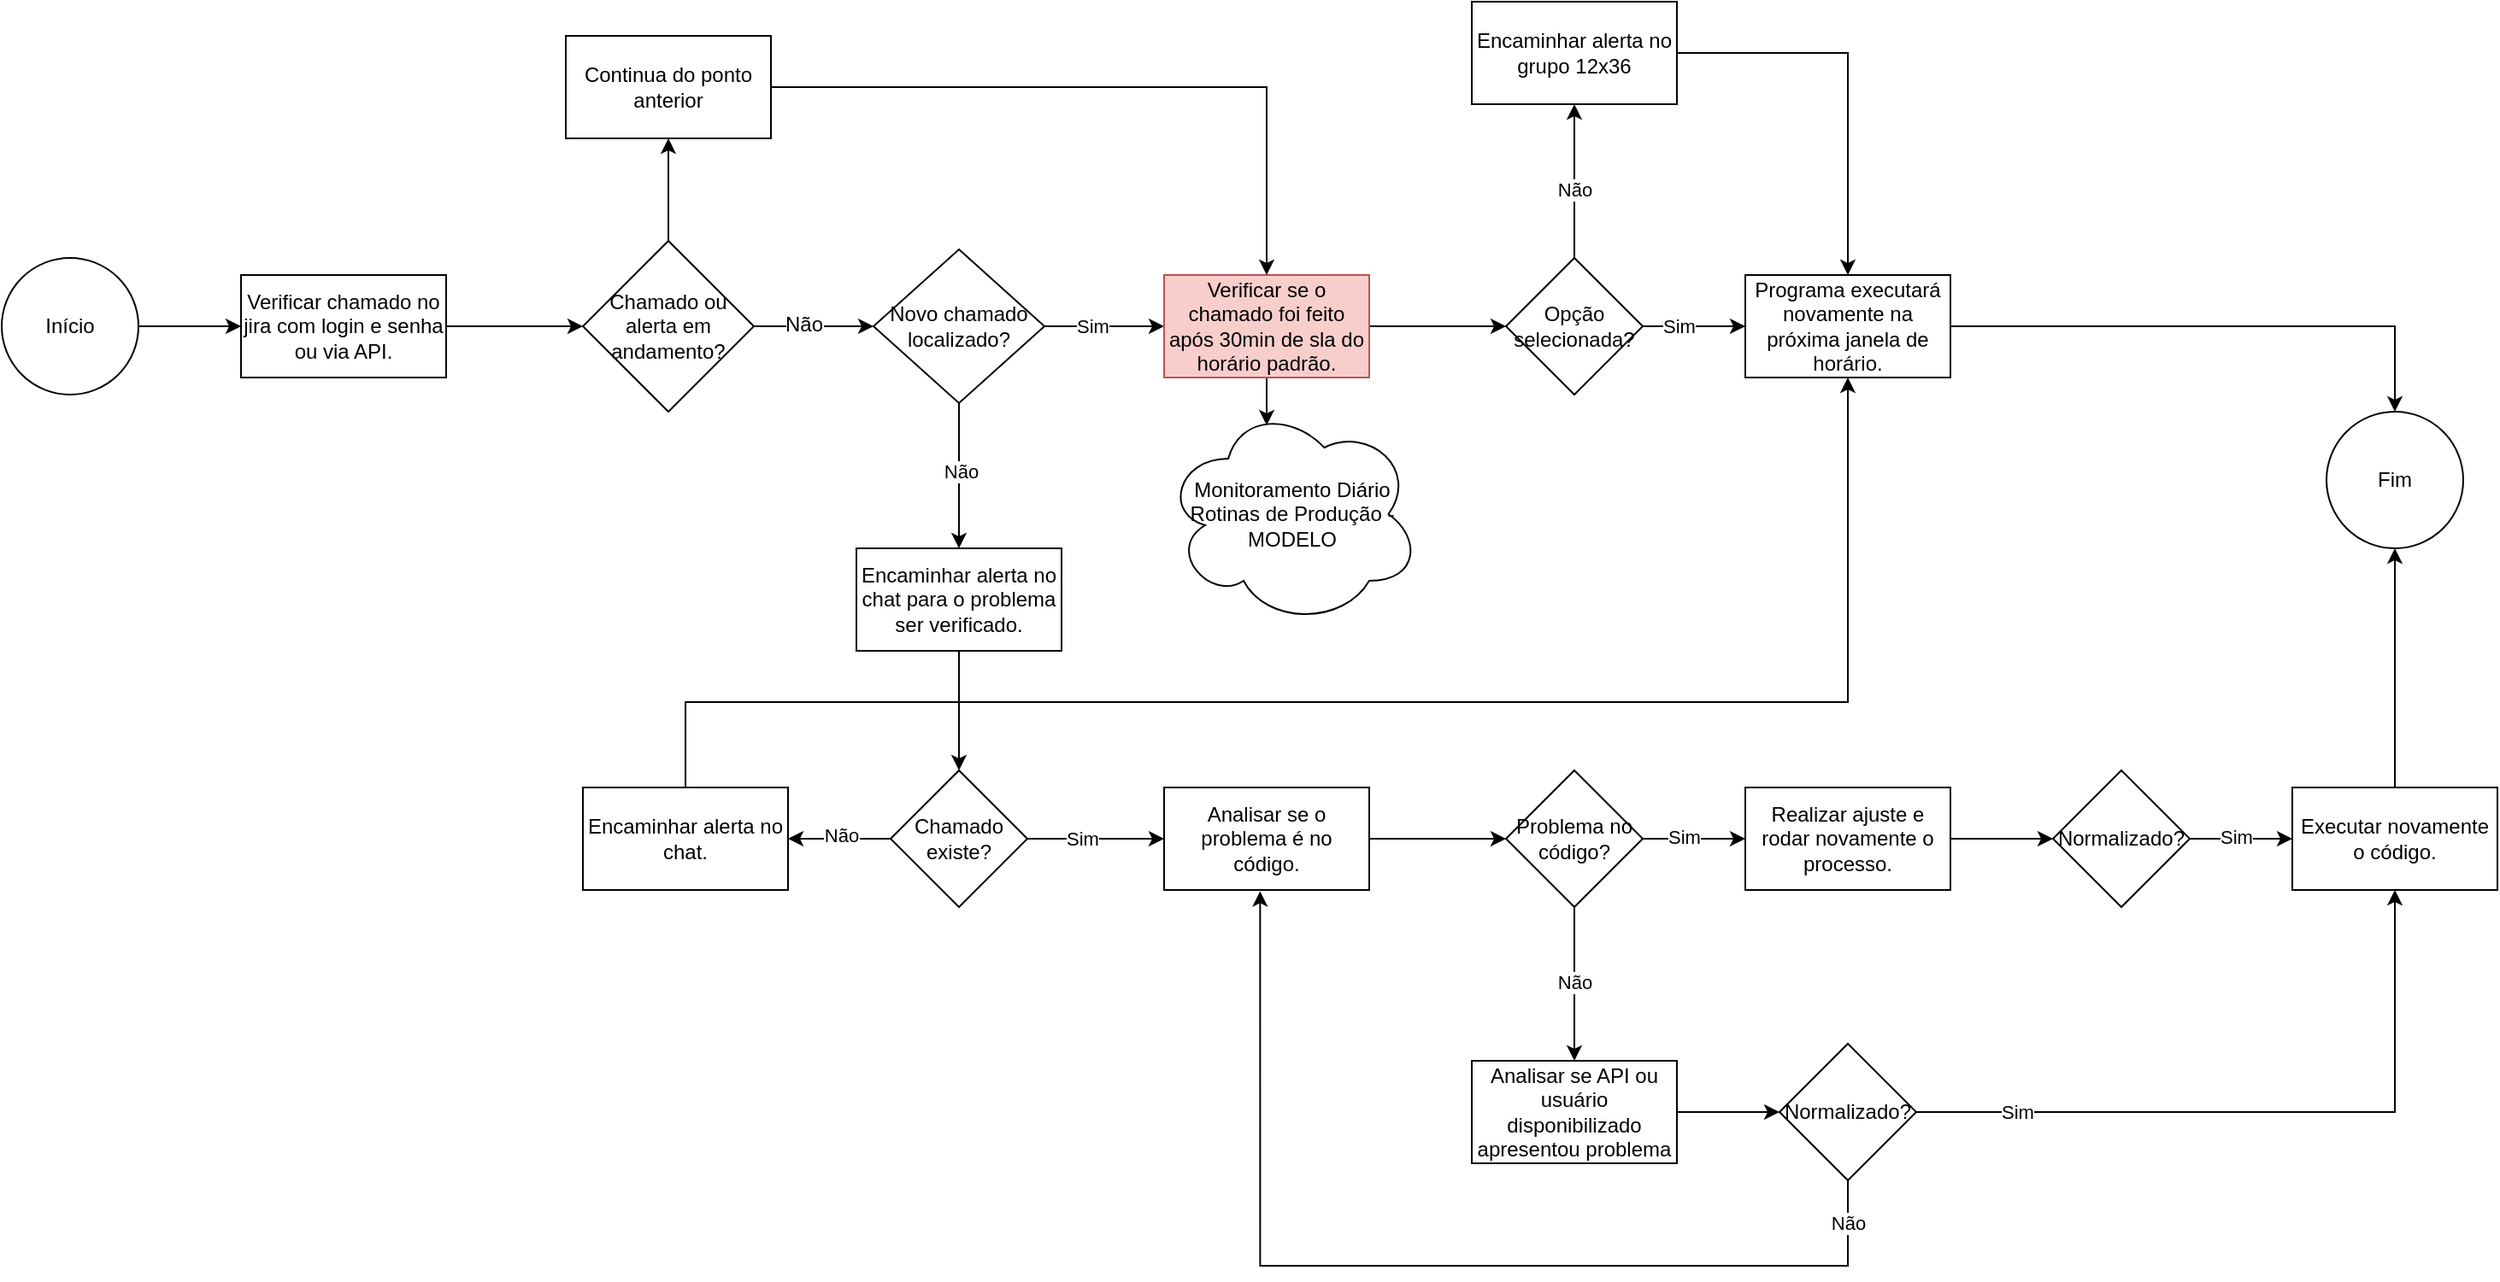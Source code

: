 <mxfile version="25.0.3">
  <diagram name="Página-1" id="F458EmQWVKPjQZFELhoP">
    <mxGraphModel dx="1646" dy="469" grid="1" gridSize="10" guides="1" tooltips="1" connect="1" arrows="1" fold="1" page="1" pageScale="1" pageWidth="827" pageHeight="1169" math="0" shadow="0">
      <root>
        <mxCell id="0" />
        <mxCell id="1" parent="0" />
        <mxCell id="_PxMtBCPO3ROkF5QjthU-3" value="" style="edgeStyle=orthogonalEdgeStyle;rounded=0;orthogonalLoop=1;jettySize=auto;html=1;exitX=1;exitY=0.5;exitDx=0;exitDy=0;" edge="1" parent="1" source="_PxMtBCPO3ROkF5QjthU-1" target="_PxMtBCPO3ROkF5QjthU-2">
          <mxGeometry relative="1" as="geometry">
            <mxPoint x="-50" y="315" as="sourcePoint" />
          </mxGeometry>
        </mxCell>
        <mxCell id="_PxMtBCPO3ROkF5QjthU-1" value="Início" style="ellipse;whiteSpace=wrap;html=1;aspect=fixed;" vertex="1" parent="1">
          <mxGeometry x="-130" y="270" width="80" height="80" as="geometry" />
        </mxCell>
        <mxCell id="_PxMtBCPO3ROkF5QjthU-75" value="" style="edgeStyle=orthogonalEdgeStyle;rounded=0;orthogonalLoop=1;jettySize=auto;html=1;fontFamily=Helvetica;fontSize=12;fontColor=default;" edge="1" parent="1" source="_PxMtBCPO3ROkF5QjthU-2" target="_PxMtBCPO3ROkF5QjthU-74">
          <mxGeometry relative="1" as="geometry" />
        </mxCell>
        <mxCell id="_PxMtBCPO3ROkF5QjthU-2" value="Verificar chamado no jira com login e senha ou via API." style="whiteSpace=wrap;html=1;" vertex="1" parent="1">
          <mxGeometry x="10" y="280" width="120" height="60" as="geometry" />
        </mxCell>
        <mxCell id="_PxMtBCPO3ROkF5QjthU-10" value="" style="edgeStyle=orthogonalEdgeStyle;rounded=0;orthogonalLoop=1;jettySize=auto;html=1;" edge="1" parent="1" source="_PxMtBCPO3ROkF5QjthU-4" target="_PxMtBCPO3ROkF5QjthU-9">
          <mxGeometry relative="1" as="geometry" />
        </mxCell>
        <mxCell id="_PxMtBCPO3ROkF5QjthU-14" value="Não" style="edgeLabel;html=1;align=center;verticalAlign=middle;resizable=0;points=[];" vertex="1" connectable="0" parent="_PxMtBCPO3ROkF5QjthU-10">
          <mxGeometry x="-0.076" y="1" relative="1" as="geometry">
            <mxPoint as="offset" />
          </mxGeometry>
        </mxCell>
        <mxCell id="_PxMtBCPO3ROkF5QjthU-12" value="" style="edgeStyle=orthogonalEdgeStyle;rounded=0;orthogonalLoop=1;jettySize=auto;html=1;" edge="1" parent="1" source="_PxMtBCPO3ROkF5QjthU-4" target="_PxMtBCPO3ROkF5QjthU-11">
          <mxGeometry relative="1" as="geometry" />
        </mxCell>
        <mxCell id="_PxMtBCPO3ROkF5QjthU-13" value="Sim" style="edgeLabel;html=1;align=center;verticalAlign=middle;resizable=0;points=[];" vertex="1" connectable="0" parent="_PxMtBCPO3ROkF5QjthU-12">
          <mxGeometry x="-0.214" relative="1" as="geometry">
            <mxPoint as="offset" />
          </mxGeometry>
        </mxCell>
        <mxCell id="_PxMtBCPO3ROkF5QjthU-4" value="Novo chamado localizado?" style="rhombus;whiteSpace=wrap;html=1;" vertex="1" parent="1">
          <mxGeometry x="380" y="265" width="100" height="90" as="geometry" />
        </mxCell>
        <mxCell id="_PxMtBCPO3ROkF5QjthU-16" value="" style="edgeStyle=orthogonalEdgeStyle;rounded=0;orthogonalLoop=1;jettySize=auto;html=1;" edge="1" parent="1" source="_PxMtBCPO3ROkF5QjthU-9" target="_PxMtBCPO3ROkF5QjthU-15">
          <mxGeometry relative="1" as="geometry" />
        </mxCell>
        <mxCell id="_PxMtBCPO3ROkF5QjthU-9" value="Encaminhar alerta no chat para o problema ser verificado." style="whiteSpace=wrap;html=1;" vertex="1" parent="1">
          <mxGeometry x="370" y="440" width="120" height="60" as="geometry" />
        </mxCell>
        <mxCell id="_PxMtBCPO3ROkF5QjthU-32" value="" style="edgeStyle=orthogonalEdgeStyle;rounded=0;orthogonalLoop=1;jettySize=auto;html=1;" edge="1" parent="1" source="_PxMtBCPO3ROkF5QjthU-11" target="_PxMtBCPO3ROkF5QjthU-31">
          <mxGeometry relative="1" as="geometry" />
        </mxCell>
        <mxCell id="_PxMtBCPO3ROkF5QjthU-64" value="" style="edgeStyle=orthogonalEdgeStyle;rounded=0;orthogonalLoop=1;jettySize=auto;html=1;entryX=0.4;entryY=0.1;entryDx=0;entryDy=0;entryPerimeter=0;" edge="1" parent="1" source="_PxMtBCPO3ROkF5QjthU-11" target="_PxMtBCPO3ROkF5QjthU-69">
          <mxGeometry relative="1" as="geometry">
            <mxPoint x="610" y="200" as="targetPoint" />
          </mxGeometry>
        </mxCell>
        <mxCell id="_PxMtBCPO3ROkF5QjthU-11" value="Verificar se o chamado foi feito após 30min de sla do horário padrão." style="whiteSpace=wrap;html=1;fillColor=#f8cecc;strokeColor=#b85450;" vertex="1" parent="1">
          <mxGeometry x="550" y="280" width="120" height="60" as="geometry" />
        </mxCell>
        <mxCell id="_PxMtBCPO3ROkF5QjthU-18" value="" style="edgeStyle=orthogonalEdgeStyle;rounded=0;orthogonalLoop=1;jettySize=auto;html=1;" edge="1" parent="1" source="_PxMtBCPO3ROkF5QjthU-15" target="_PxMtBCPO3ROkF5QjthU-17">
          <mxGeometry relative="1" as="geometry" />
        </mxCell>
        <mxCell id="_PxMtBCPO3ROkF5QjthU-19" value="Sim" style="edgeLabel;html=1;align=center;verticalAlign=middle;resizable=0;points=[];" vertex="1" connectable="0" parent="_PxMtBCPO3ROkF5QjthU-18">
          <mxGeometry x="-0.214" relative="1" as="geometry">
            <mxPoint as="offset" />
          </mxGeometry>
        </mxCell>
        <mxCell id="_PxMtBCPO3ROkF5QjthU-21" value="" style="edgeStyle=orthogonalEdgeStyle;rounded=0;orthogonalLoop=1;jettySize=auto;html=1;" edge="1" parent="1" source="_PxMtBCPO3ROkF5QjthU-15" target="_PxMtBCPO3ROkF5QjthU-20">
          <mxGeometry relative="1" as="geometry" />
        </mxCell>
        <mxCell id="_PxMtBCPO3ROkF5QjthU-22" value="Não" style="edgeLabel;html=1;align=center;verticalAlign=middle;resizable=0;points=[];" vertex="1" connectable="0" parent="_PxMtBCPO3ROkF5QjthU-21">
          <mxGeometry x="-0.025" y="-2" relative="1" as="geometry">
            <mxPoint as="offset" />
          </mxGeometry>
        </mxCell>
        <mxCell id="_PxMtBCPO3ROkF5QjthU-15" value="Chamado existe?" style="rhombus;whiteSpace=wrap;html=1;" vertex="1" parent="1">
          <mxGeometry x="390" y="570" width="80" height="80" as="geometry" />
        </mxCell>
        <mxCell id="_PxMtBCPO3ROkF5QjthU-24" value="" style="edgeStyle=orthogonalEdgeStyle;rounded=0;orthogonalLoop=1;jettySize=auto;html=1;" edge="1" parent="1" source="_PxMtBCPO3ROkF5QjthU-17" target="_PxMtBCPO3ROkF5QjthU-23">
          <mxGeometry relative="1" as="geometry" />
        </mxCell>
        <mxCell id="_PxMtBCPO3ROkF5QjthU-17" value="Analisar se o problema é no código." style="whiteSpace=wrap;html=1;" vertex="1" parent="1">
          <mxGeometry x="550" y="580" width="120" height="60" as="geometry" />
        </mxCell>
        <mxCell id="_PxMtBCPO3ROkF5QjthU-62" style="edgeStyle=orthogonalEdgeStyle;rounded=0;orthogonalLoop=1;jettySize=auto;html=1;entryX=0.5;entryY=1;entryDx=0;entryDy=0;" edge="1" parent="1" source="_PxMtBCPO3ROkF5QjthU-20" target="_PxMtBCPO3ROkF5QjthU-33">
          <mxGeometry relative="1" as="geometry">
            <Array as="points">
              <mxPoint x="270" y="530" />
              <mxPoint x="950" y="530" />
            </Array>
          </mxGeometry>
        </mxCell>
        <mxCell id="_PxMtBCPO3ROkF5QjthU-20" value="Encaminhar alerta no chat." style="whiteSpace=wrap;html=1;" vertex="1" parent="1">
          <mxGeometry x="210" y="580" width="120" height="60" as="geometry" />
        </mxCell>
        <mxCell id="_PxMtBCPO3ROkF5QjthU-26" value="" style="edgeStyle=orthogonalEdgeStyle;rounded=0;orthogonalLoop=1;jettySize=auto;html=1;" edge="1" parent="1" source="_PxMtBCPO3ROkF5QjthU-23" target="_PxMtBCPO3ROkF5QjthU-25">
          <mxGeometry relative="1" as="geometry" />
        </mxCell>
        <mxCell id="_PxMtBCPO3ROkF5QjthU-27" value="Sim" style="edgeLabel;html=1;align=center;verticalAlign=middle;resizable=0;points=[];" vertex="1" connectable="0" parent="_PxMtBCPO3ROkF5QjthU-26">
          <mxGeometry x="-0.214" y="1" relative="1" as="geometry">
            <mxPoint as="offset" />
          </mxGeometry>
        </mxCell>
        <mxCell id="_PxMtBCPO3ROkF5QjthU-29" value="" style="edgeStyle=orthogonalEdgeStyle;rounded=0;orthogonalLoop=1;jettySize=auto;html=1;" edge="1" parent="1" source="_PxMtBCPO3ROkF5QjthU-23" target="_PxMtBCPO3ROkF5QjthU-28">
          <mxGeometry relative="1" as="geometry" />
        </mxCell>
        <mxCell id="_PxMtBCPO3ROkF5QjthU-30" value="Não" style="edgeLabel;html=1;align=center;verticalAlign=middle;resizable=0;points=[];" vertex="1" connectable="0" parent="_PxMtBCPO3ROkF5QjthU-29">
          <mxGeometry x="-0.038" relative="1" as="geometry">
            <mxPoint as="offset" />
          </mxGeometry>
        </mxCell>
        <mxCell id="_PxMtBCPO3ROkF5QjthU-23" value="Problema no código?" style="rhombus;whiteSpace=wrap;html=1;" vertex="1" parent="1">
          <mxGeometry x="750" y="570" width="80" height="80" as="geometry" />
        </mxCell>
        <mxCell id="_PxMtBCPO3ROkF5QjthU-46" value="" style="edgeStyle=orthogonalEdgeStyle;rounded=0;orthogonalLoop=1;jettySize=auto;html=1;" edge="1" parent="1" source="_PxMtBCPO3ROkF5QjthU-25" target="_PxMtBCPO3ROkF5QjthU-45">
          <mxGeometry relative="1" as="geometry" />
        </mxCell>
        <mxCell id="_PxMtBCPO3ROkF5QjthU-25" value="Realizar ajuste e rodar novamente o processo." style="whiteSpace=wrap;html=1;" vertex="1" parent="1">
          <mxGeometry x="890" y="580" width="120" height="60" as="geometry" />
        </mxCell>
        <mxCell id="_PxMtBCPO3ROkF5QjthU-42" value="" style="edgeStyle=orthogonalEdgeStyle;rounded=0;orthogonalLoop=1;jettySize=auto;html=1;" edge="1" parent="1" source="_PxMtBCPO3ROkF5QjthU-28" target="_PxMtBCPO3ROkF5QjthU-41">
          <mxGeometry relative="1" as="geometry" />
        </mxCell>
        <mxCell id="_PxMtBCPO3ROkF5QjthU-28" value="Analisar se API ou usuário disponibilizado apresentou problema" style="whiteSpace=wrap;html=1;" vertex="1" parent="1">
          <mxGeometry x="730" y="740" width="120" height="60" as="geometry" />
        </mxCell>
        <mxCell id="_PxMtBCPO3ROkF5QjthU-34" value="" style="edgeStyle=orthogonalEdgeStyle;rounded=0;orthogonalLoop=1;jettySize=auto;html=1;" edge="1" parent="1" source="_PxMtBCPO3ROkF5QjthU-31" target="_PxMtBCPO3ROkF5QjthU-33">
          <mxGeometry relative="1" as="geometry" />
        </mxCell>
        <mxCell id="_PxMtBCPO3ROkF5QjthU-36" value="Sim" style="edgeLabel;html=1;align=center;verticalAlign=middle;resizable=0;points=[];" vertex="1" connectable="0" parent="_PxMtBCPO3ROkF5QjthU-34">
          <mxGeometry x="-0.081" relative="1" as="geometry">
            <mxPoint x="-7" as="offset" />
          </mxGeometry>
        </mxCell>
        <mxCell id="_PxMtBCPO3ROkF5QjthU-66" value="" style="edgeStyle=orthogonalEdgeStyle;rounded=0;orthogonalLoop=1;jettySize=auto;html=1;" edge="1" parent="1" source="_PxMtBCPO3ROkF5QjthU-31" target="_PxMtBCPO3ROkF5QjthU-65">
          <mxGeometry relative="1" as="geometry" />
        </mxCell>
        <mxCell id="_PxMtBCPO3ROkF5QjthU-67" value="Não" style="edgeLabel;html=1;align=center;verticalAlign=middle;resizable=0;points=[];" vertex="1" connectable="0" parent="_PxMtBCPO3ROkF5QjthU-66">
          <mxGeometry x="-0.095" relative="1" as="geometry">
            <mxPoint as="offset" />
          </mxGeometry>
        </mxCell>
        <mxCell id="_PxMtBCPO3ROkF5QjthU-31" value="Opção selecionada?" style="rhombus;whiteSpace=wrap;html=1;" vertex="1" parent="1">
          <mxGeometry x="750" y="270" width="80" height="80" as="geometry" />
        </mxCell>
        <mxCell id="_PxMtBCPO3ROkF5QjthU-40" style="edgeStyle=orthogonalEdgeStyle;rounded=0;orthogonalLoop=1;jettySize=auto;html=1;entryX=0.5;entryY=0;entryDx=0;entryDy=0;" edge="1" parent="1" source="_PxMtBCPO3ROkF5QjthU-33" target="_PxMtBCPO3ROkF5QjthU-39">
          <mxGeometry relative="1" as="geometry" />
        </mxCell>
        <mxCell id="_PxMtBCPO3ROkF5QjthU-33" value="Programa executará novamente na próxima janela de horário." style="whiteSpace=wrap;html=1;" vertex="1" parent="1">
          <mxGeometry x="890" y="280" width="120" height="60" as="geometry" />
        </mxCell>
        <mxCell id="_PxMtBCPO3ROkF5QjthU-39" value="Fim" style="ellipse;whiteSpace=wrap;html=1;aspect=fixed;" vertex="1" parent="1">
          <mxGeometry x="1230" y="360" width="80" height="80" as="geometry" />
        </mxCell>
        <mxCell id="_PxMtBCPO3ROkF5QjthU-56" style="edgeStyle=orthogonalEdgeStyle;rounded=0;orthogonalLoop=1;jettySize=auto;html=1;entryX=0.5;entryY=1;entryDx=0;entryDy=0;" edge="1" parent="1" source="_PxMtBCPO3ROkF5QjthU-41" target="_PxMtBCPO3ROkF5QjthU-53">
          <mxGeometry relative="1" as="geometry" />
        </mxCell>
        <mxCell id="_PxMtBCPO3ROkF5QjthU-58" value="Sim" style="edgeLabel;html=1;align=center;verticalAlign=middle;resizable=0;points=[];" vertex="1" connectable="0" parent="_PxMtBCPO3ROkF5QjthU-56">
          <mxGeometry x="-0.712" relative="1" as="geometry">
            <mxPoint as="offset" />
          </mxGeometry>
        </mxCell>
        <mxCell id="_PxMtBCPO3ROkF5QjthU-41" value="Normalizado?" style="rhombus;whiteSpace=wrap;html=1;" vertex="1" parent="1">
          <mxGeometry x="910" y="730" width="80" height="80" as="geometry" />
        </mxCell>
        <mxCell id="_PxMtBCPO3ROkF5QjthU-54" value="" style="edgeStyle=orthogonalEdgeStyle;rounded=0;orthogonalLoop=1;jettySize=auto;html=1;" edge="1" parent="1" source="_PxMtBCPO3ROkF5QjthU-45" target="_PxMtBCPO3ROkF5QjthU-53">
          <mxGeometry relative="1" as="geometry" />
        </mxCell>
        <mxCell id="_PxMtBCPO3ROkF5QjthU-55" value="Sim" style="edgeLabel;html=1;align=center;verticalAlign=middle;resizable=0;points=[];" vertex="1" connectable="0" parent="_PxMtBCPO3ROkF5QjthU-54">
          <mxGeometry x="-0.119" y="1" relative="1" as="geometry">
            <mxPoint as="offset" />
          </mxGeometry>
        </mxCell>
        <mxCell id="_PxMtBCPO3ROkF5QjthU-45" value="Normalizado?" style="rhombus;whiteSpace=wrap;html=1;" vertex="1" parent="1">
          <mxGeometry x="1070" y="570" width="80" height="80" as="geometry" />
        </mxCell>
        <mxCell id="_PxMtBCPO3ROkF5QjthU-61" style="edgeStyle=orthogonalEdgeStyle;rounded=0;orthogonalLoop=1;jettySize=auto;html=1;entryX=0.5;entryY=1;entryDx=0;entryDy=0;" edge="1" parent="1" source="_PxMtBCPO3ROkF5QjthU-53" target="_PxMtBCPO3ROkF5QjthU-39">
          <mxGeometry relative="1" as="geometry" />
        </mxCell>
        <mxCell id="_PxMtBCPO3ROkF5QjthU-53" value="Executar novamente o código." style="whiteSpace=wrap;html=1;" vertex="1" parent="1">
          <mxGeometry x="1210" y="580" width="120" height="60" as="geometry" />
        </mxCell>
        <mxCell id="_PxMtBCPO3ROkF5QjthU-59" style="edgeStyle=orthogonalEdgeStyle;rounded=0;orthogonalLoop=1;jettySize=auto;html=1;entryX=0.468;entryY=1.012;entryDx=0;entryDy=0;entryPerimeter=0;" edge="1" parent="1" source="_PxMtBCPO3ROkF5QjthU-41" target="_PxMtBCPO3ROkF5QjthU-17">
          <mxGeometry relative="1" as="geometry">
            <Array as="points">
              <mxPoint x="950" y="860" />
              <mxPoint x="606" y="860" />
            </Array>
          </mxGeometry>
        </mxCell>
        <mxCell id="_PxMtBCPO3ROkF5QjthU-60" value="Não" style="edgeLabel;html=1;align=center;verticalAlign=middle;resizable=0;points=[];" vertex="1" connectable="0" parent="_PxMtBCPO3ROkF5QjthU-59">
          <mxGeometry x="-0.918" relative="1" as="geometry">
            <mxPoint as="offset" />
          </mxGeometry>
        </mxCell>
        <mxCell id="_PxMtBCPO3ROkF5QjthU-70" style="edgeStyle=orthogonalEdgeStyle;rounded=0;orthogonalLoop=1;jettySize=auto;html=1;fontFamily=Helvetica;fontSize=12;fontColor=default;" edge="1" parent="1" source="_PxMtBCPO3ROkF5QjthU-65" target="_PxMtBCPO3ROkF5QjthU-33">
          <mxGeometry relative="1" as="geometry" />
        </mxCell>
        <mxCell id="_PxMtBCPO3ROkF5QjthU-65" value="Encaminhar alerta no grupo 12x36" style="whiteSpace=wrap;html=1;" vertex="1" parent="1">
          <mxGeometry x="730" y="120" width="120" height="60" as="geometry" />
        </mxCell>
        <mxCell id="_PxMtBCPO3ROkF5QjthU-69" value="Monitoramento Diário Rotinas de Produção - MODELO" style="ellipse;shape=cloud;whiteSpace=wrap;html=1;" vertex="1" parent="1">
          <mxGeometry x="550" y="355" width="150" height="130" as="geometry" />
        </mxCell>
        <mxCell id="_PxMtBCPO3ROkF5QjthU-76" value="" style="edgeStyle=orthogonalEdgeStyle;rounded=0;orthogonalLoop=1;jettySize=auto;html=1;fontFamily=Helvetica;fontSize=12;fontColor=default;" edge="1" parent="1" source="_PxMtBCPO3ROkF5QjthU-74" target="_PxMtBCPO3ROkF5QjthU-4">
          <mxGeometry relative="1" as="geometry" />
        </mxCell>
        <mxCell id="_PxMtBCPO3ROkF5QjthU-78" value="Não" style="edgeLabel;html=1;align=center;verticalAlign=middle;resizable=0;points=[];strokeColor=default;fontFamily=Helvetica;fontSize=12;fontColor=default;fillColor=default;" vertex="1" connectable="0" parent="_PxMtBCPO3ROkF5QjthU-76">
          <mxGeometry x="-0.184" y="1" relative="1" as="geometry">
            <mxPoint as="offset" />
          </mxGeometry>
        </mxCell>
        <mxCell id="_PxMtBCPO3ROkF5QjthU-83" style="edgeStyle=orthogonalEdgeStyle;rounded=0;orthogonalLoop=1;jettySize=auto;html=1;entryX=0.5;entryY=1;entryDx=0;entryDy=0;fontFamily=Helvetica;fontSize=12;fontColor=default;" edge="1" parent="1" source="_PxMtBCPO3ROkF5QjthU-74" target="_PxMtBCPO3ROkF5QjthU-79">
          <mxGeometry relative="1" as="geometry" />
        </mxCell>
        <mxCell id="_PxMtBCPO3ROkF5QjthU-74" value="Chamado ou alerta em andamento?" style="rhombus;whiteSpace=wrap;html=1;" vertex="1" parent="1">
          <mxGeometry x="210" y="260" width="100" height="100" as="geometry" />
        </mxCell>
        <mxCell id="_PxMtBCPO3ROkF5QjthU-82" style="edgeStyle=orthogonalEdgeStyle;rounded=0;orthogonalLoop=1;jettySize=auto;html=1;entryX=0.5;entryY=0;entryDx=0;entryDy=0;fontFamily=Helvetica;fontSize=12;fontColor=default;" edge="1" parent="1" source="_PxMtBCPO3ROkF5QjthU-79" target="_PxMtBCPO3ROkF5QjthU-11">
          <mxGeometry relative="1" as="geometry" />
        </mxCell>
        <mxCell id="_PxMtBCPO3ROkF5QjthU-79" value="Continua do ponto anterior" style="whiteSpace=wrap;html=1;" vertex="1" parent="1">
          <mxGeometry x="200" y="140" width="120" height="60" as="geometry" />
        </mxCell>
      </root>
    </mxGraphModel>
  </diagram>
</mxfile>
